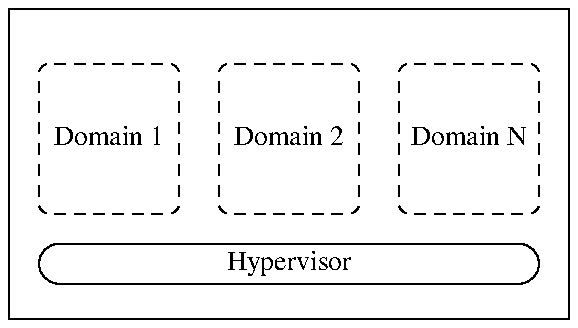.PS
[
		A: [
		   box dashed wid 0.7 ht 0.75 rad 0.05 "Domain 1"
		   move 0.2
		   box dashed wid 0.7 ht 0.75 rad 0.05 "Domain 2"
		   move same
		   box dashed wid 0.7 ht 0.75 rad 0.05 "Domain N"
		]

		B: [
		   box wid 2.5 ht 0.2 rad 0.1 "Hypervisor"
  		] with .n at A .s - (0,0.15)
]

box ht last [].ht+0.45 wid last [].wid+0.3 at last [] + (0,0.05)
.PE
